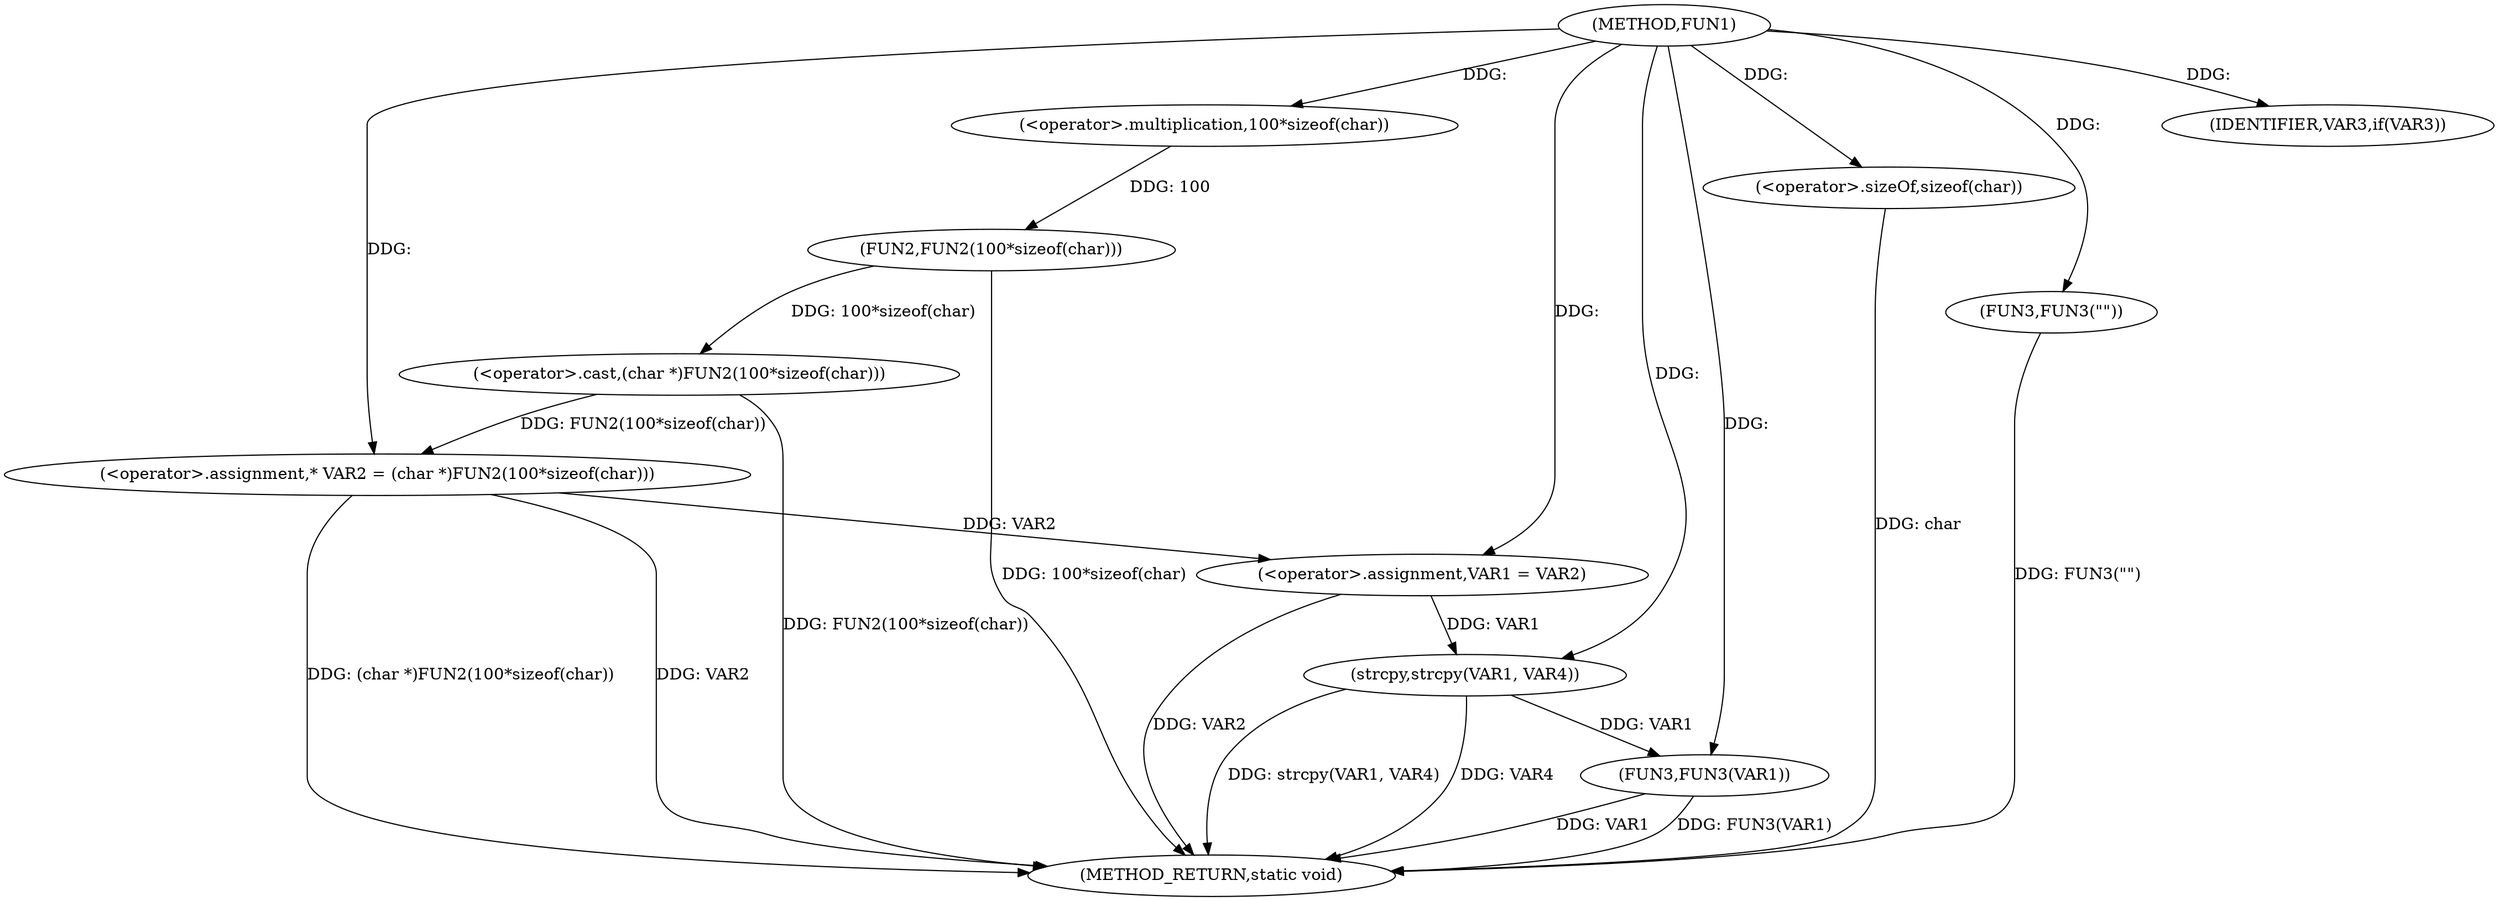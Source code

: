 digraph FUN1 {  
"1000100" [label = "(METHOD,FUN1)" ]
"1000130" [label = "(METHOD_RETURN,static void)" ]
"1000104" [label = "(<operator>.assignment,* VAR2 = (char *)FUN2(100*sizeof(char)))" ]
"1000106" [label = "(<operator>.cast,(char *)FUN2(100*sizeof(char)))" ]
"1000108" [label = "(FUN2,FUN2(100*sizeof(char)))" ]
"1000109" [label = "(<operator>.multiplication,100*sizeof(char))" ]
"1000111" [label = "(<operator>.sizeOf,sizeof(char))" ]
"1000114" [label = "(IDENTIFIER,VAR3,if(VAR3))" ]
"1000116" [label = "(FUN3,FUN3(\"\"))" ]
"1000120" [label = "(<operator>.assignment,VAR1 = VAR2)" ]
"1000125" [label = "(strcpy,strcpy(VAR1, VAR4))" ]
"1000128" [label = "(FUN3,FUN3(VAR1))" ]
  "1000125" -> "1000130"  [ label = "DDG: strcpy(VAR1, VAR4)"] 
  "1000106" -> "1000130"  [ label = "DDG: FUN2(100*sizeof(char))"] 
  "1000104" -> "1000130"  [ label = "DDG: VAR2"] 
  "1000128" -> "1000130"  [ label = "DDG: VAR1"] 
  "1000125" -> "1000130"  [ label = "DDG: VAR4"] 
  "1000111" -> "1000130"  [ label = "DDG: char"] 
  "1000120" -> "1000130"  [ label = "DDG: VAR2"] 
  "1000128" -> "1000130"  [ label = "DDG: FUN3(VAR1)"] 
  "1000116" -> "1000130"  [ label = "DDG: FUN3(\"\")"] 
  "1000104" -> "1000130"  [ label = "DDG: (char *)FUN2(100*sizeof(char))"] 
  "1000108" -> "1000130"  [ label = "DDG: 100*sizeof(char)"] 
  "1000106" -> "1000104"  [ label = "DDG: FUN2(100*sizeof(char))"] 
  "1000100" -> "1000104"  [ label = "DDG: "] 
  "1000108" -> "1000106"  [ label = "DDG: 100*sizeof(char)"] 
  "1000109" -> "1000108"  [ label = "DDG: 100"] 
  "1000100" -> "1000109"  [ label = "DDG: "] 
  "1000100" -> "1000111"  [ label = "DDG: "] 
  "1000100" -> "1000114"  [ label = "DDG: "] 
  "1000100" -> "1000116"  [ label = "DDG: "] 
  "1000104" -> "1000120"  [ label = "DDG: VAR2"] 
  "1000100" -> "1000120"  [ label = "DDG: "] 
  "1000120" -> "1000125"  [ label = "DDG: VAR1"] 
  "1000100" -> "1000125"  [ label = "DDG: "] 
  "1000125" -> "1000128"  [ label = "DDG: VAR1"] 
  "1000100" -> "1000128"  [ label = "DDG: "] 
}
